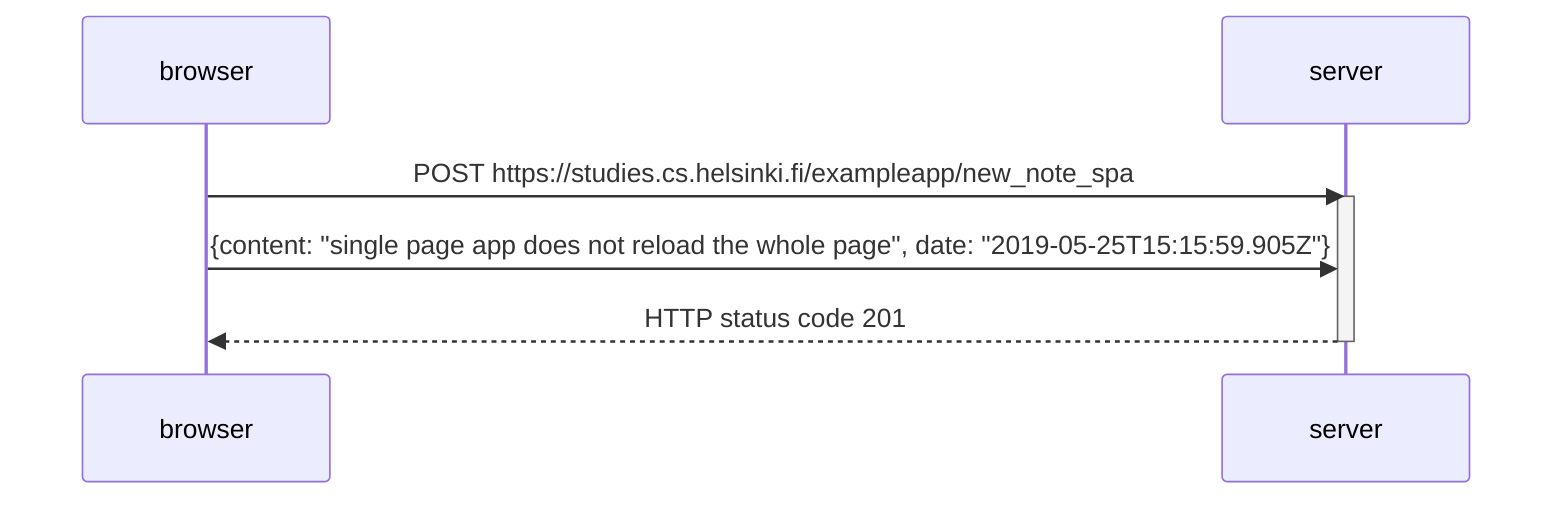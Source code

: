 sequenceDiagram
    participant browser
    participant server

    browser->>server: POST https://studies.cs.helsinki.fi/exampleapp/new_note_spa
    activate server
    browser->>server: {content: "single page app does not reload the whole page", date: "2019-05-25T15:15:59.905Z"}
    server-->>browser: HTTP status code 201
    deactivate server